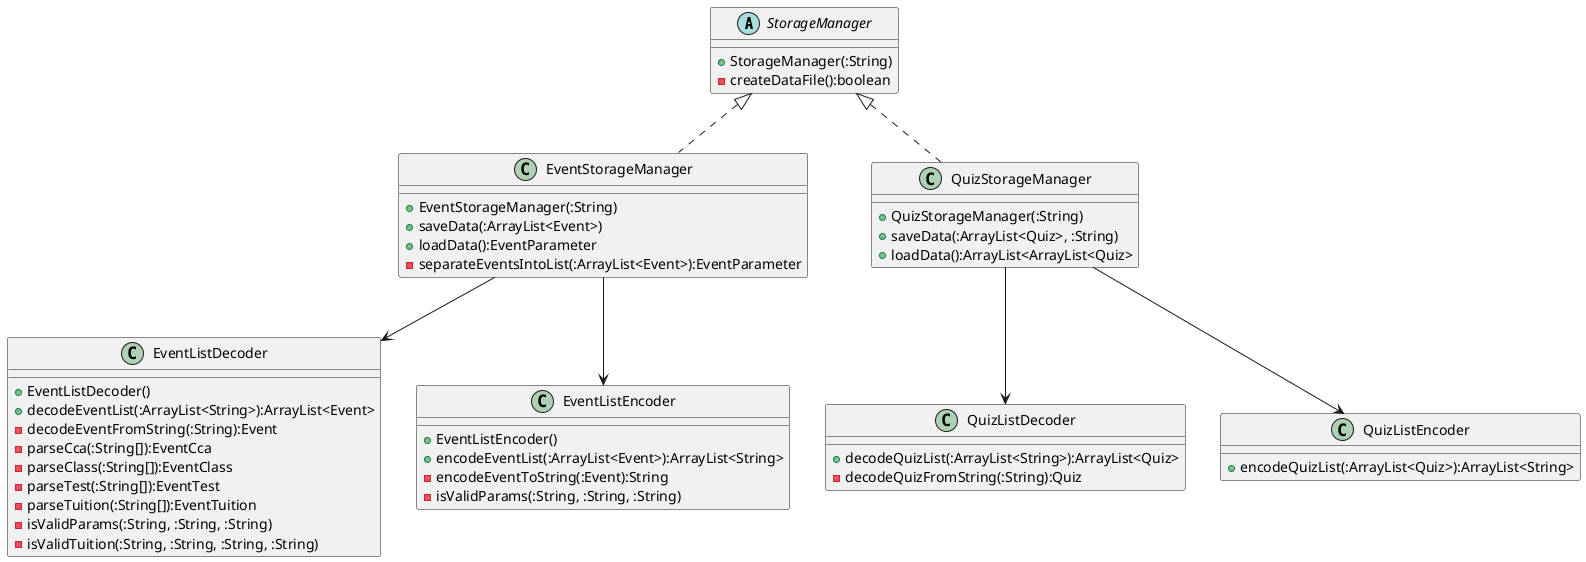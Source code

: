 @startuml

abstract class StorageManager {
    + StorageManager(:String)
    - createDataFile():boolean
}

class EventStorageManager implements StorageManager {
    + EventStorageManager(:String)
    + saveData(:ArrayList<Event>)
    + loadData():EventParameter
    - separateEventsIntoList(:ArrayList<Event>):EventParameter
}

class EventListDecoder {
    + EventListDecoder()
    + decodeEventList(:ArrayList<String>):ArrayList<Event>
    - decodeEventFromString(:String):Event
    - parseCca(:String[]):EventCca
    - parseClass(:String[]):EventClass
    - parseTest(:String[]):EventTest
    - parseTuition(:String[]):EventTuition
    - isValidParams(:String, :String, :String)
    - isValidTuition(:String, :String, :String, :String)
}

class EventListEncoder {
    + EventListEncoder()
    + encodeEventList(:ArrayList<Event>):ArrayList<String>
    - encodeEventToString(:Event):String
    - isValidParams(:String, :String, :String)
}

EventStorageManager --> EventListDecoder
EventStorageManager --> EventListEncoder


class QuizStorageManager implements StorageManager {
    + QuizStorageManager(:String)
    + saveData(:ArrayList<Quiz>, :String)
    + loadData():ArrayList<ArrayList<Quiz>
}

class QuizListDecoder {
    + decodeQuizList(:ArrayList<String>):ArrayList<Quiz>
    - decodeQuizFromString(:String):Quiz
}

class QuizListEncoder {
    + encodeQuizList(:ArrayList<Quiz>):ArrayList<String>
}

QuizStorageManager --> QuizListDecoder
QuizStorageManager --> QuizListEncoder


@enduml